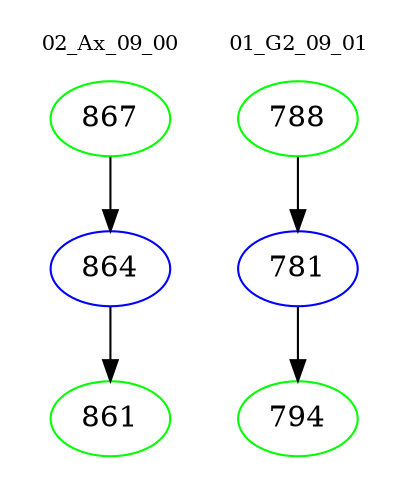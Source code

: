 digraph{
subgraph cluster_0 {
color = white
label = "02_Ax_09_00";
fontsize=10;
T0_867 [label="867", color="green"]
T0_867 -> T0_864 [color="black"]
T0_864 [label="864", color="blue"]
T0_864 -> T0_861 [color="black"]
T0_861 [label="861", color="green"]
}
subgraph cluster_1 {
color = white
label = "01_G2_09_01";
fontsize=10;
T1_788 [label="788", color="green"]
T1_788 -> T1_781 [color="black"]
T1_781 [label="781", color="blue"]
T1_781 -> T1_794 [color="black"]
T1_794 [label="794", color="green"]
}
}
